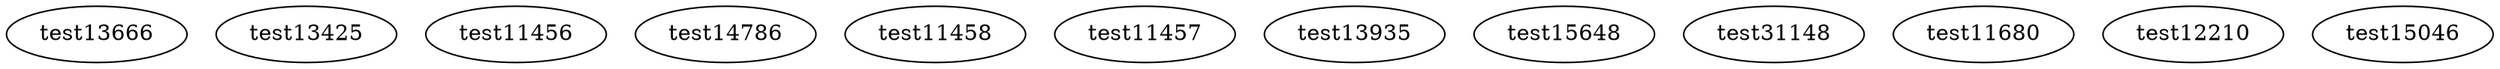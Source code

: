digraph G {
test13666;
test13425;
test11456;
test14786;
test11458;
test11457;
test13935;
test15648;
test31148;
test11680;
test12210;
test15046;
}